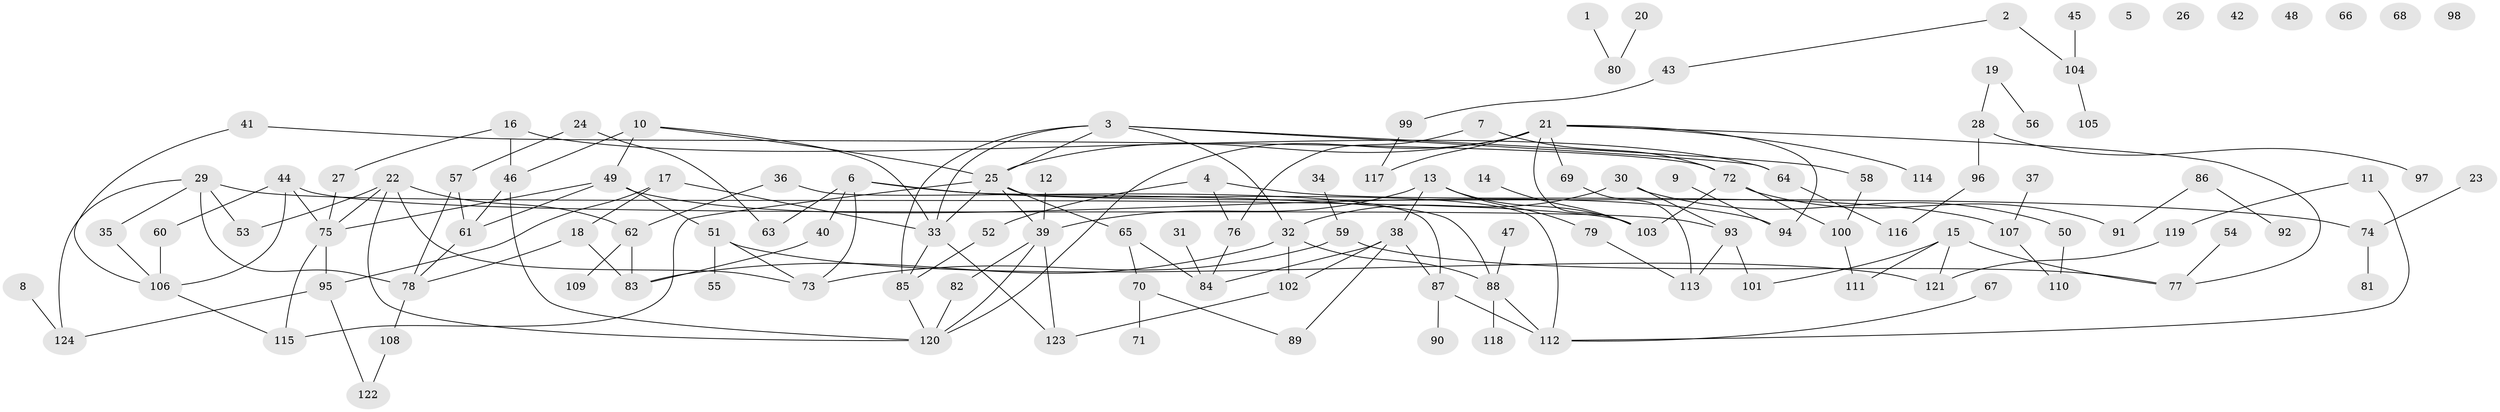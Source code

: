 // coarse degree distribution, {1: 0.24096385542168675, 2: 0.20481927710843373, 6: 0.04819277108433735, 3: 0.1686746987951807, 0: 0.08433734939759036, 5: 0.10843373493975904, 9: 0.03614457831325301, 7: 0.012048192771084338, 4: 0.07228915662650602, 11: 0.012048192771084338, 8: 0.012048192771084338}
// Generated by graph-tools (version 1.1) at 2025/41/03/06/25 10:41:23]
// undirected, 124 vertices, 166 edges
graph export_dot {
graph [start="1"]
  node [color=gray90,style=filled];
  1;
  2;
  3;
  4;
  5;
  6;
  7;
  8;
  9;
  10;
  11;
  12;
  13;
  14;
  15;
  16;
  17;
  18;
  19;
  20;
  21;
  22;
  23;
  24;
  25;
  26;
  27;
  28;
  29;
  30;
  31;
  32;
  33;
  34;
  35;
  36;
  37;
  38;
  39;
  40;
  41;
  42;
  43;
  44;
  45;
  46;
  47;
  48;
  49;
  50;
  51;
  52;
  53;
  54;
  55;
  56;
  57;
  58;
  59;
  60;
  61;
  62;
  63;
  64;
  65;
  66;
  67;
  68;
  69;
  70;
  71;
  72;
  73;
  74;
  75;
  76;
  77;
  78;
  79;
  80;
  81;
  82;
  83;
  84;
  85;
  86;
  87;
  88;
  89;
  90;
  91;
  92;
  93;
  94;
  95;
  96;
  97;
  98;
  99;
  100;
  101;
  102;
  103;
  104;
  105;
  106;
  107;
  108;
  109;
  110;
  111;
  112;
  113;
  114;
  115;
  116;
  117;
  118;
  119;
  120;
  121;
  122;
  123;
  124;
  1 -- 80;
  2 -- 43;
  2 -- 104;
  3 -- 25;
  3 -- 32;
  3 -- 33;
  3 -- 58;
  3 -- 64;
  3 -- 85;
  4 -- 52;
  4 -- 76;
  4 -- 107;
  6 -- 40;
  6 -- 63;
  6 -- 73;
  6 -- 74;
  6 -- 88;
  7 -- 72;
  7 -- 76;
  8 -- 124;
  9 -- 94;
  10 -- 25;
  10 -- 33;
  10 -- 46;
  10 -- 49;
  11 -- 112;
  11 -- 119;
  12 -- 39;
  13 -- 38;
  13 -- 39;
  13 -- 79;
  13 -- 103;
  14 -- 103;
  15 -- 77;
  15 -- 101;
  15 -- 111;
  15 -- 121;
  16 -- 27;
  16 -- 46;
  16 -- 64;
  17 -- 18;
  17 -- 33;
  17 -- 95;
  18 -- 78;
  18 -- 83;
  19 -- 28;
  19 -- 56;
  20 -- 80;
  21 -- 25;
  21 -- 69;
  21 -- 77;
  21 -- 94;
  21 -- 103;
  21 -- 114;
  21 -- 117;
  21 -- 120;
  22 -- 53;
  22 -- 62;
  22 -- 73;
  22 -- 75;
  22 -- 120;
  23 -- 74;
  24 -- 57;
  24 -- 63;
  25 -- 33;
  25 -- 39;
  25 -- 65;
  25 -- 112;
  25 -- 115;
  27 -- 75;
  28 -- 96;
  28 -- 97;
  29 -- 35;
  29 -- 53;
  29 -- 78;
  29 -- 103;
  29 -- 124;
  30 -- 32;
  30 -- 50;
  30 -- 93;
  31 -- 84;
  32 -- 83;
  32 -- 88;
  32 -- 102;
  33 -- 85;
  33 -- 123;
  34 -- 59;
  35 -- 106;
  36 -- 62;
  36 -- 87;
  37 -- 107;
  38 -- 84;
  38 -- 87;
  38 -- 89;
  38 -- 102;
  39 -- 82;
  39 -- 120;
  39 -- 123;
  40 -- 83;
  41 -- 72;
  41 -- 106;
  43 -- 99;
  44 -- 60;
  44 -- 75;
  44 -- 93;
  44 -- 106;
  45 -- 104;
  46 -- 61;
  46 -- 120;
  47 -- 88;
  49 -- 51;
  49 -- 61;
  49 -- 75;
  49 -- 94;
  50 -- 110;
  51 -- 55;
  51 -- 73;
  51 -- 121;
  52 -- 85;
  54 -- 77;
  57 -- 61;
  57 -- 78;
  58 -- 100;
  59 -- 73;
  59 -- 77;
  60 -- 106;
  61 -- 78;
  62 -- 83;
  62 -- 109;
  64 -- 116;
  65 -- 70;
  65 -- 84;
  67 -- 112;
  69 -- 113;
  70 -- 71;
  70 -- 89;
  72 -- 91;
  72 -- 100;
  72 -- 103;
  74 -- 81;
  75 -- 95;
  75 -- 115;
  76 -- 84;
  78 -- 108;
  79 -- 113;
  82 -- 120;
  85 -- 120;
  86 -- 91;
  86 -- 92;
  87 -- 90;
  87 -- 112;
  88 -- 112;
  88 -- 118;
  93 -- 101;
  93 -- 113;
  95 -- 122;
  95 -- 124;
  96 -- 116;
  99 -- 117;
  100 -- 111;
  102 -- 123;
  104 -- 105;
  106 -- 115;
  107 -- 110;
  108 -- 122;
  119 -- 121;
}
